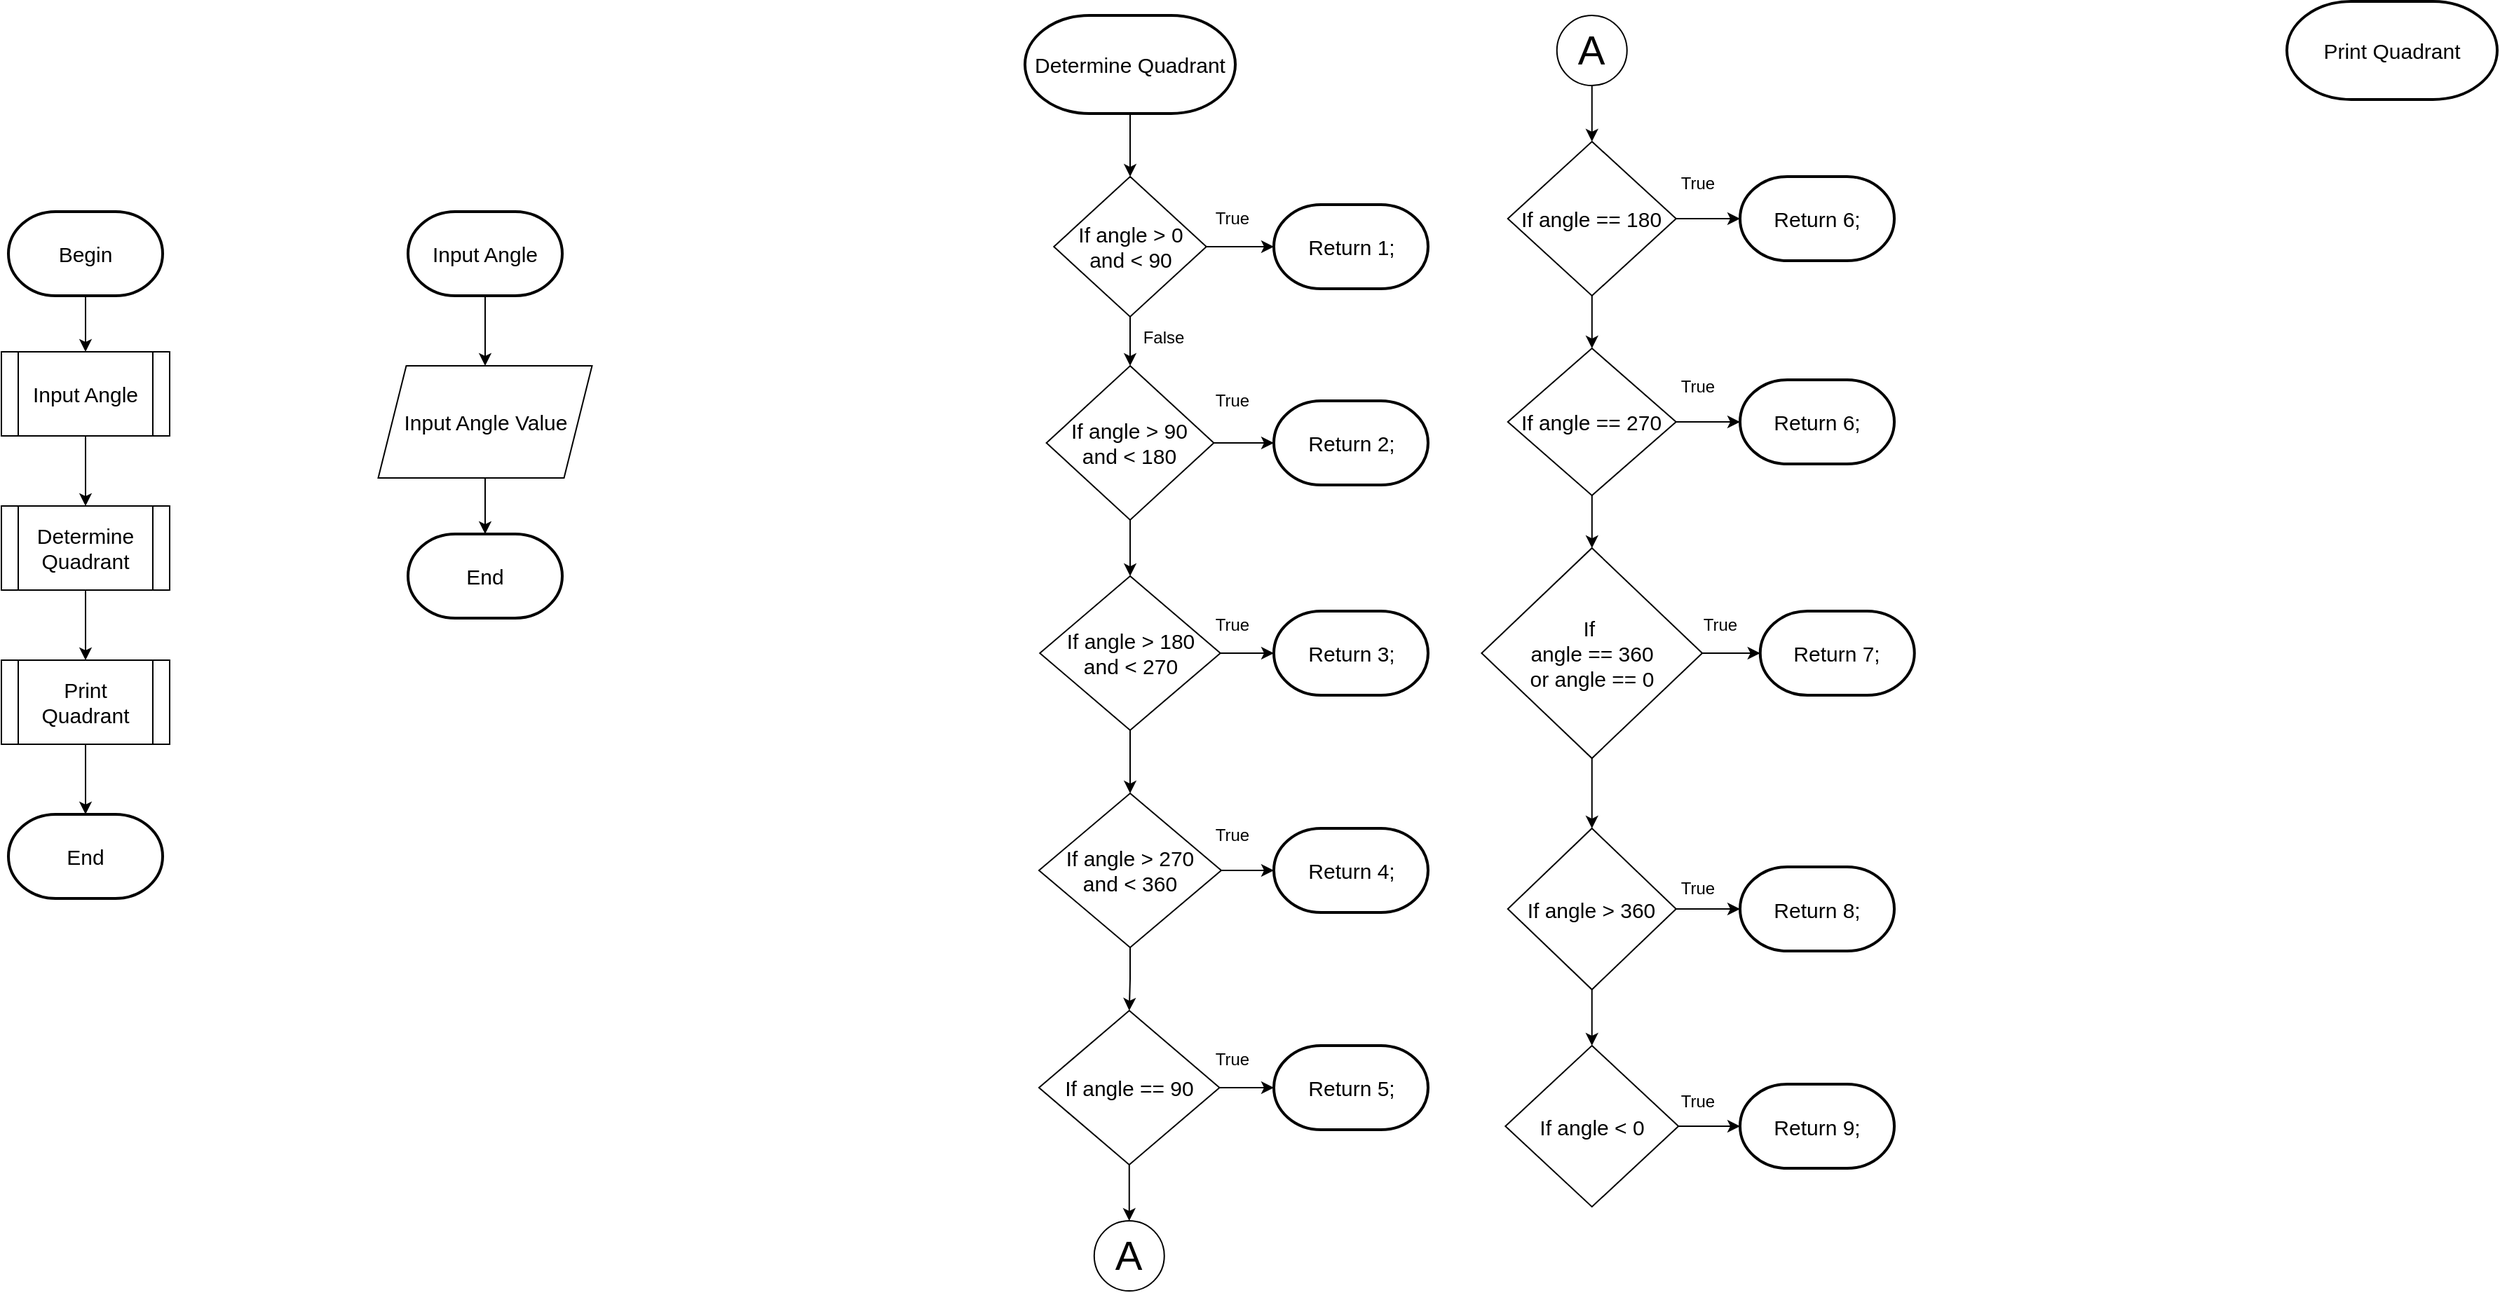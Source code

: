 <mxfile version="22.1.11" type="github">
  <diagram name="Page-1" id="Y4ryhkpG_AHfO9X048Ey">
    <mxGraphModel dx="1924" dy="1009" grid="1" gridSize="10" guides="1" tooltips="1" connect="1" arrows="1" fold="1" page="1" pageScale="1" pageWidth="850" pageHeight="1100" math="0" shadow="0">
      <root>
        <mxCell id="0" />
        <mxCell id="1" parent="0" />
        <mxCell id="E4zsXZmkOVkVNq37EfI2-8" value="" style="edgeStyle=orthogonalEdgeStyle;rounded=0;orthogonalLoop=1;jettySize=auto;html=1;fontSize=15;" edge="1" parent="1" source="lAhAGREo4O89ChrYNIZD-1" target="E4zsXZmkOVkVNq37EfI2-1">
          <mxGeometry relative="1" as="geometry" />
        </mxCell>
        <mxCell id="lAhAGREo4O89ChrYNIZD-1" value="&lt;font style=&quot;font-size: 15px;&quot;&gt;Begin&lt;/font&gt;" style="strokeWidth=2;html=1;shape=mxgraph.flowchart.terminator;whiteSpace=wrap;fontSize=15;" parent="1" vertex="1">
          <mxGeometry x="255" y="200" width="110" height="60" as="geometry" />
        </mxCell>
        <mxCell id="E4zsXZmkOVkVNq37EfI2-7" value="" style="edgeStyle=orthogonalEdgeStyle;rounded=0;orthogonalLoop=1;jettySize=auto;html=1;fontSize=15;" edge="1" parent="1" source="E4zsXZmkOVkVNq37EfI2-1" target="E4zsXZmkOVkVNq37EfI2-2">
          <mxGeometry relative="1" as="geometry" />
        </mxCell>
        <mxCell id="E4zsXZmkOVkVNq37EfI2-1" value="Input Angle" style="shape=process;whiteSpace=wrap;html=1;backgroundOutline=1;fontSize=15;" vertex="1" parent="1">
          <mxGeometry x="250" y="300" width="120" height="60" as="geometry" />
        </mxCell>
        <mxCell id="E4zsXZmkOVkVNq37EfI2-6" value="" style="edgeStyle=orthogonalEdgeStyle;rounded=0;orthogonalLoop=1;jettySize=auto;html=1;fontSize=15;" edge="1" parent="1" source="E4zsXZmkOVkVNq37EfI2-2" target="E4zsXZmkOVkVNq37EfI2-3">
          <mxGeometry relative="1" as="geometry" />
        </mxCell>
        <mxCell id="E4zsXZmkOVkVNq37EfI2-2" value="Determine Quadrant" style="shape=process;whiteSpace=wrap;html=1;backgroundOutline=1;fontSize=15;" vertex="1" parent="1">
          <mxGeometry x="250" y="410" width="120" height="60" as="geometry" />
        </mxCell>
        <mxCell id="E4zsXZmkOVkVNq37EfI2-5" value="" style="edgeStyle=orthogonalEdgeStyle;rounded=0;orthogonalLoop=1;jettySize=auto;html=1;fontSize=15;" edge="1" parent="1" source="E4zsXZmkOVkVNq37EfI2-3" target="E4zsXZmkOVkVNq37EfI2-4">
          <mxGeometry relative="1" as="geometry" />
        </mxCell>
        <mxCell id="E4zsXZmkOVkVNq37EfI2-3" value="Print Quadrant" style="shape=process;whiteSpace=wrap;html=1;backgroundOutline=1;fontSize=15;" vertex="1" parent="1">
          <mxGeometry x="250" y="520" width="120" height="60" as="geometry" />
        </mxCell>
        <mxCell id="E4zsXZmkOVkVNq37EfI2-4" value="&lt;font style=&quot;font-size: 15px;&quot;&gt;End&lt;/font&gt;" style="strokeWidth=2;html=1;shape=mxgraph.flowchart.terminator;whiteSpace=wrap;fontSize=15;" vertex="1" parent="1">
          <mxGeometry x="255" y="630" width="110" height="60" as="geometry" />
        </mxCell>
        <mxCell id="E4zsXZmkOVkVNq37EfI2-13" value="" style="edgeStyle=orthogonalEdgeStyle;rounded=0;orthogonalLoop=1;jettySize=auto;html=1;entryX=0.5;entryY=0;entryDx=0;entryDy=0;fontSize=15;" edge="1" parent="1" source="E4zsXZmkOVkVNq37EfI2-9" target="E4zsXZmkOVkVNq37EfI2-10">
          <mxGeometry relative="1" as="geometry" />
        </mxCell>
        <mxCell id="E4zsXZmkOVkVNq37EfI2-9" value="&lt;font style=&quot;font-size: 15px;&quot;&gt;Input Angle&lt;/font&gt;" style="strokeWidth=2;html=1;shape=mxgraph.flowchart.terminator;whiteSpace=wrap;fontSize=15;" vertex="1" parent="1">
          <mxGeometry x="540" y="200" width="110" height="60" as="geometry" />
        </mxCell>
        <mxCell id="E4zsXZmkOVkVNq37EfI2-10" value="Input Angle Value" style="shape=parallelogram;perimeter=parallelogramPerimeter;whiteSpace=wrap;html=1;fixedSize=1;fontSize=15;" vertex="1" parent="1">
          <mxGeometry x="518.75" y="310" width="152.5" height="80" as="geometry" />
        </mxCell>
        <mxCell id="E4zsXZmkOVkVNq37EfI2-11" value="&lt;font style=&quot;font-size: 15px;&quot;&gt;End&lt;/font&gt;" style="strokeWidth=2;html=1;shape=mxgraph.flowchart.terminator;whiteSpace=wrap;fontSize=15;" vertex="1" parent="1">
          <mxGeometry x="540" y="430" width="110" height="60" as="geometry" />
        </mxCell>
        <mxCell id="E4zsXZmkOVkVNq37EfI2-12" style="edgeStyle=orthogonalEdgeStyle;rounded=0;orthogonalLoop=1;jettySize=auto;html=1;exitX=0.5;exitY=1;exitDx=0;exitDy=0;entryX=0.5;entryY=0;entryDx=0;entryDy=0;entryPerimeter=0;fontSize=15;" edge="1" parent="1" source="E4zsXZmkOVkVNq37EfI2-10" target="E4zsXZmkOVkVNq37EfI2-11">
          <mxGeometry relative="1" as="geometry" />
        </mxCell>
        <mxCell id="E4zsXZmkOVkVNq37EfI2-16" value="" style="edgeStyle=orthogonalEdgeStyle;rounded=0;orthogonalLoop=1;jettySize=auto;html=1;" edge="1" parent="1" source="E4zsXZmkOVkVNq37EfI2-14" target="E4zsXZmkOVkVNq37EfI2-15">
          <mxGeometry relative="1" as="geometry" />
        </mxCell>
        <mxCell id="E4zsXZmkOVkVNq37EfI2-14" value="&lt;font style=&quot;font-size: 15px;&quot;&gt;Determine Quadrant&lt;/font&gt;" style="strokeWidth=2;html=1;shape=mxgraph.flowchart.terminator;whiteSpace=wrap;" vertex="1" parent="1">
          <mxGeometry x="980.01" y="60" width="150" height="70" as="geometry" />
        </mxCell>
        <mxCell id="E4zsXZmkOVkVNq37EfI2-18" value="" style="edgeStyle=orthogonalEdgeStyle;rounded=0;orthogonalLoop=1;jettySize=auto;html=1;" edge="1" parent="1" source="E4zsXZmkOVkVNq37EfI2-15" target="E4zsXZmkOVkVNq37EfI2-19">
          <mxGeometry relative="1" as="geometry">
            <mxPoint x="1220" y="230" as="targetPoint" />
          </mxGeometry>
        </mxCell>
        <mxCell id="E4zsXZmkOVkVNq37EfI2-21" value="" style="edgeStyle=orthogonalEdgeStyle;rounded=0;orthogonalLoop=1;jettySize=auto;html=1;" edge="1" parent="1" source="E4zsXZmkOVkVNq37EfI2-15" target="E4zsXZmkOVkVNq37EfI2-20">
          <mxGeometry relative="1" as="geometry" />
        </mxCell>
        <mxCell id="E4zsXZmkOVkVNq37EfI2-15" value="&lt;font style=&quot;font-size: 15px;&quot;&gt;If angle &amp;gt; 0 &lt;br&gt;and &amp;lt; 90&lt;/font&gt;" style="rhombus;whiteSpace=wrap;html=1;" vertex="1" parent="1">
          <mxGeometry x="1000.63" y="175" width="108.75" height="100" as="geometry" />
        </mxCell>
        <mxCell id="E4zsXZmkOVkVNq37EfI2-19" value="&lt;span style=&quot;font-size: 15px;&quot;&gt;Return 1;&lt;/span&gt;" style="strokeWidth=2;html=1;shape=mxgraph.flowchart.terminator;whiteSpace=wrap;" vertex="1" parent="1">
          <mxGeometry x="1157.5" y="195" width="110" height="60" as="geometry" />
        </mxCell>
        <mxCell id="E4zsXZmkOVkVNq37EfI2-23" value="" style="edgeStyle=orthogonalEdgeStyle;rounded=0;orthogonalLoop=1;jettySize=auto;html=1;entryX=0;entryY=0.5;entryDx=0;entryDy=0;entryPerimeter=0;" edge="1" parent="1" source="E4zsXZmkOVkVNq37EfI2-20" target="E4zsXZmkOVkVNq37EfI2-22">
          <mxGeometry relative="1" as="geometry">
            <mxPoint x="1188.75" y="415" as="targetPoint" />
          </mxGeometry>
        </mxCell>
        <mxCell id="E4zsXZmkOVkVNq37EfI2-26" value="" style="edgeStyle=orthogonalEdgeStyle;rounded=0;orthogonalLoop=1;jettySize=auto;html=1;" edge="1" parent="1" source="E4zsXZmkOVkVNq37EfI2-20" target="E4zsXZmkOVkVNq37EfI2-24">
          <mxGeometry relative="1" as="geometry" />
        </mxCell>
        <mxCell id="E4zsXZmkOVkVNq37EfI2-20" value="&lt;font style=&quot;font-size: 15px;&quot;&gt;If angle &amp;gt; 90 &lt;br&gt;and &amp;lt; 180&lt;/font&gt;" style="rhombus;whiteSpace=wrap;html=1;" vertex="1" parent="1">
          <mxGeometry x="995.33" y="310" width="119.37" height="110" as="geometry" />
        </mxCell>
        <mxCell id="E4zsXZmkOVkVNq37EfI2-22" value="&lt;span style=&quot;font-size: 15px;&quot;&gt;Return 2;&lt;/span&gt;" style="strokeWidth=2;html=1;shape=mxgraph.flowchart.terminator;whiteSpace=wrap;" vertex="1" parent="1">
          <mxGeometry x="1157.5" y="335" width="110" height="60" as="geometry" />
        </mxCell>
        <mxCell id="E4zsXZmkOVkVNq37EfI2-27" value="" style="edgeStyle=orthogonalEdgeStyle;rounded=0;orthogonalLoop=1;jettySize=auto;html=1;" edge="1" parent="1" source="E4zsXZmkOVkVNq37EfI2-24" target="E4zsXZmkOVkVNq37EfI2-25">
          <mxGeometry relative="1" as="geometry" />
        </mxCell>
        <mxCell id="E4zsXZmkOVkVNq37EfI2-30" value="" style="edgeStyle=orthogonalEdgeStyle;rounded=0;orthogonalLoop=1;jettySize=auto;html=1;" edge="1" parent="1" source="E4zsXZmkOVkVNq37EfI2-24" target="E4zsXZmkOVkVNq37EfI2-28">
          <mxGeometry relative="1" as="geometry" />
        </mxCell>
        <mxCell id="E4zsXZmkOVkVNq37EfI2-24" value="&lt;font style=&quot;font-size: 15px;&quot;&gt;If angle &amp;gt; 180&lt;br&gt;and &amp;lt; 270&lt;/font&gt;" style="rhombus;whiteSpace=wrap;html=1;" vertex="1" parent="1">
          <mxGeometry x="990.63" y="460" width="128.75" height="110" as="geometry" />
        </mxCell>
        <mxCell id="E4zsXZmkOVkVNq37EfI2-31" value="" style="edgeStyle=orthogonalEdgeStyle;rounded=0;orthogonalLoop=1;jettySize=auto;html=1;" edge="1" parent="1" source="E4zsXZmkOVkVNq37EfI2-25" target="E4zsXZmkOVkVNq37EfI2-29">
          <mxGeometry relative="1" as="geometry" />
        </mxCell>
        <mxCell id="E4zsXZmkOVkVNq37EfI2-33" value="" style="edgeStyle=orthogonalEdgeStyle;rounded=0;orthogonalLoop=1;jettySize=auto;html=1;entryX=0.5;entryY=0;entryDx=0;entryDy=0;" edge="1" parent="1" source="E4zsXZmkOVkVNq37EfI2-25" target="E4zsXZmkOVkVNq37EfI2-35">
          <mxGeometry relative="1" as="geometry">
            <mxPoint x="1053.75" y="870" as="targetPoint" />
          </mxGeometry>
        </mxCell>
        <mxCell id="E4zsXZmkOVkVNq37EfI2-25" value="&lt;font style=&quot;font-size: 15px;&quot;&gt;If angle &amp;gt; 270 &lt;br&gt;and &amp;lt; 360&lt;/font&gt;" style="rhombus;whiteSpace=wrap;html=1;" vertex="1" parent="1">
          <mxGeometry x="990.01" y="615" width="130" height="110" as="geometry" />
        </mxCell>
        <mxCell id="E4zsXZmkOVkVNq37EfI2-28" value="&lt;span style=&quot;font-size: 15px;&quot;&gt;Return 3;&lt;/span&gt;" style="strokeWidth=2;html=1;shape=mxgraph.flowchart.terminator;whiteSpace=wrap;" vertex="1" parent="1">
          <mxGeometry x="1157.5" y="485" width="110" height="60" as="geometry" />
        </mxCell>
        <mxCell id="E4zsXZmkOVkVNq37EfI2-29" value="&lt;span style=&quot;font-size: 15px;&quot;&gt;Return 4;&lt;/span&gt;" style="strokeWidth=2;html=1;shape=mxgraph.flowchart.terminator;whiteSpace=wrap;" vertex="1" parent="1">
          <mxGeometry x="1157.5" y="640" width="110" height="60" as="geometry" />
        </mxCell>
        <mxCell id="E4zsXZmkOVkVNq37EfI2-34" value="&lt;font style=&quot;font-size: 29px;&quot;&gt;A&lt;/font&gt;" style="ellipse;whiteSpace=wrap;html=1;aspect=fixed;" vertex="1" parent="1">
          <mxGeometry x="1029.38" y="920" width="50" height="50" as="geometry" />
        </mxCell>
        <mxCell id="E4zsXZmkOVkVNq37EfI2-38" value="" style="edgeStyle=orthogonalEdgeStyle;rounded=0;orthogonalLoop=1;jettySize=auto;html=1;" edge="1" parent="1" source="E4zsXZmkOVkVNq37EfI2-35" target="E4zsXZmkOVkVNq37EfI2-34">
          <mxGeometry relative="1" as="geometry" />
        </mxCell>
        <mxCell id="E4zsXZmkOVkVNq37EfI2-42" value="" style="edgeStyle=orthogonalEdgeStyle;rounded=0;orthogonalLoop=1;jettySize=auto;html=1;" edge="1" parent="1" source="E4zsXZmkOVkVNq37EfI2-35" target="E4zsXZmkOVkVNq37EfI2-41">
          <mxGeometry relative="1" as="geometry" />
        </mxCell>
        <mxCell id="E4zsXZmkOVkVNq37EfI2-35" value="&lt;font style=&quot;font-size: 15px;&quot;&gt;If angle == 90&lt;/font&gt;" style="rhombus;whiteSpace=wrap;html=1;" vertex="1" parent="1">
          <mxGeometry x="990.01" y="770" width="128.75" height="110" as="geometry" />
        </mxCell>
        <mxCell id="E4zsXZmkOVkVNq37EfI2-41" value="&lt;span style=&quot;font-size: 15px;&quot;&gt;Return 5;&lt;/span&gt;" style="strokeWidth=2;html=1;shape=mxgraph.flowchart.terminator;whiteSpace=wrap;" vertex="1" parent="1">
          <mxGeometry x="1157.5" y="795" width="110" height="60" as="geometry" />
        </mxCell>
        <mxCell id="E4zsXZmkOVkVNq37EfI2-46" value="" style="edgeStyle=orthogonalEdgeStyle;rounded=0;orthogonalLoop=1;jettySize=auto;html=1;" edge="1" parent="1" source="E4zsXZmkOVkVNq37EfI2-44" target="E4zsXZmkOVkVNq37EfI2-45">
          <mxGeometry relative="1" as="geometry" />
        </mxCell>
        <mxCell id="E4zsXZmkOVkVNq37EfI2-44" value="&lt;font style=&quot;font-size: 29px;&quot;&gt;A&lt;/font&gt;" style="ellipse;whiteSpace=wrap;html=1;aspect=fixed;" vertex="1" parent="1">
          <mxGeometry x="1359.38" y="60" width="50" height="50" as="geometry" />
        </mxCell>
        <mxCell id="E4zsXZmkOVkVNq37EfI2-48" value="" style="edgeStyle=orthogonalEdgeStyle;rounded=0;orthogonalLoop=1;jettySize=auto;html=1;" edge="1" parent="1" source="E4zsXZmkOVkVNq37EfI2-45" target="E4zsXZmkOVkVNq37EfI2-47">
          <mxGeometry relative="1" as="geometry" />
        </mxCell>
        <mxCell id="E4zsXZmkOVkVNq37EfI2-55" value="" style="edgeStyle=orthogonalEdgeStyle;rounded=0;orthogonalLoop=1;jettySize=auto;html=1;" edge="1" parent="1" source="E4zsXZmkOVkVNq37EfI2-45" target="E4zsXZmkOVkVNq37EfI2-52">
          <mxGeometry relative="1" as="geometry" />
        </mxCell>
        <mxCell id="E4zsXZmkOVkVNq37EfI2-45" value="&lt;font style=&quot;font-size: 15px;&quot;&gt;If angle == 180&lt;br&gt;&lt;/font&gt;" style="rhombus;whiteSpace=wrap;html=1;" vertex="1" parent="1">
          <mxGeometry x="1324.38" y="150" width="120" height="110" as="geometry" />
        </mxCell>
        <mxCell id="E4zsXZmkOVkVNq37EfI2-47" value="&lt;span style=&quot;font-size: 15px;&quot;&gt;Return 6;&lt;/span&gt;" style="strokeWidth=2;html=1;shape=mxgraph.flowchart.terminator;whiteSpace=wrap;" vertex="1" parent="1">
          <mxGeometry x="1490" y="175" width="110" height="60" as="geometry" />
        </mxCell>
        <mxCell id="E4zsXZmkOVkVNq37EfI2-57" value="" style="edgeStyle=orthogonalEdgeStyle;rounded=0;orthogonalLoop=1;jettySize=auto;html=1;entryX=0.5;entryY=0;entryDx=0;entryDy=0;" edge="1" parent="1" source="E4zsXZmkOVkVNq37EfI2-50" target="E4zsXZmkOVkVNq37EfI2-59">
          <mxGeometry relative="1" as="geometry">
            <mxPoint x="1370" y="780" as="targetPoint" />
          </mxGeometry>
        </mxCell>
        <mxCell id="E4zsXZmkOVkVNq37EfI2-67" value="" style="edgeStyle=orthogonalEdgeStyle;rounded=0;orthogonalLoop=1;jettySize=auto;html=1;" edge="1" parent="1" source="E4zsXZmkOVkVNq37EfI2-50" target="E4zsXZmkOVkVNq37EfI2-62">
          <mxGeometry relative="1" as="geometry" />
        </mxCell>
        <mxCell id="E4zsXZmkOVkVNq37EfI2-50" value="&lt;font style=&quot;font-size: 15px;&quot;&gt;If angle &amp;gt; 360&lt;br&gt;&lt;/font&gt;" style="rhombus;whiteSpace=wrap;html=1;" vertex="1" parent="1">
          <mxGeometry x="1324.37" y="640" width="120" height="115" as="geometry" />
        </mxCell>
        <mxCell id="E4zsXZmkOVkVNq37EfI2-56" value="" style="edgeStyle=orthogonalEdgeStyle;rounded=0;orthogonalLoop=1;jettySize=auto;html=1;" edge="1" parent="1" source="E4zsXZmkOVkVNq37EfI2-51" target="E4zsXZmkOVkVNq37EfI2-50">
          <mxGeometry relative="1" as="geometry" />
        </mxCell>
        <mxCell id="E4zsXZmkOVkVNq37EfI2-66" value="" style="edgeStyle=orthogonalEdgeStyle;rounded=0;orthogonalLoop=1;jettySize=auto;html=1;" edge="1" parent="1" source="E4zsXZmkOVkVNq37EfI2-51" target="E4zsXZmkOVkVNq37EfI2-61">
          <mxGeometry relative="1" as="geometry" />
        </mxCell>
        <mxCell id="E4zsXZmkOVkVNq37EfI2-51" value="&lt;font style=&quot;font-size: 15px;&quot;&gt;If&amp;nbsp;&lt;br&gt;angle == 360&lt;br&gt;or angle == 0&lt;br&gt;&lt;/font&gt;" style="rhombus;whiteSpace=wrap;html=1;" vertex="1" parent="1">
          <mxGeometry x="1305.7" y="440" width="157.35" height="150" as="geometry" />
        </mxCell>
        <mxCell id="E4zsXZmkOVkVNq37EfI2-54" value="" style="edgeStyle=orthogonalEdgeStyle;rounded=0;orthogonalLoop=1;jettySize=auto;html=1;" edge="1" parent="1" source="E4zsXZmkOVkVNq37EfI2-52" target="E4zsXZmkOVkVNq37EfI2-51">
          <mxGeometry relative="1" as="geometry" />
        </mxCell>
        <mxCell id="E4zsXZmkOVkVNq37EfI2-65" value="" style="edgeStyle=orthogonalEdgeStyle;rounded=0;orthogonalLoop=1;jettySize=auto;html=1;" edge="1" parent="1" source="E4zsXZmkOVkVNq37EfI2-52" target="E4zsXZmkOVkVNq37EfI2-64">
          <mxGeometry relative="1" as="geometry" />
        </mxCell>
        <mxCell id="E4zsXZmkOVkVNq37EfI2-52" value="&lt;font style=&quot;font-size: 15px;&quot;&gt;If angle == 270&lt;br&gt;&lt;/font&gt;" style="rhombus;whiteSpace=wrap;html=1;" vertex="1" parent="1">
          <mxGeometry x="1324.38" y="297.5" width="119.99" height="105" as="geometry" />
        </mxCell>
        <mxCell id="E4zsXZmkOVkVNq37EfI2-68" value="" style="edgeStyle=orthogonalEdgeStyle;rounded=0;orthogonalLoop=1;jettySize=auto;html=1;" edge="1" parent="1" source="E4zsXZmkOVkVNq37EfI2-59" target="E4zsXZmkOVkVNq37EfI2-63">
          <mxGeometry relative="1" as="geometry" />
        </mxCell>
        <mxCell id="E4zsXZmkOVkVNq37EfI2-59" value="&lt;font style=&quot;font-size: 15px;&quot;&gt;If angle &amp;lt; 0&lt;br&gt;&lt;/font&gt;" style="rhombus;whiteSpace=wrap;html=1;" vertex="1" parent="1">
          <mxGeometry x="1322.65" y="795" width="123.43" height="115" as="geometry" />
        </mxCell>
        <mxCell id="E4zsXZmkOVkVNq37EfI2-61" value="&lt;span style=&quot;font-size: 15px;&quot;&gt;Return 7;&lt;/span&gt;" style="strokeWidth=2;html=1;shape=mxgraph.flowchart.terminator;whiteSpace=wrap;" vertex="1" parent="1">
          <mxGeometry x="1504.37" y="485" width="110" height="60" as="geometry" />
        </mxCell>
        <mxCell id="E4zsXZmkOVkVNq37EfI2-62" value="&lt;span style=&quot;font-size: 15px;&quot;&gt;Return 8;&lt;/span&gt;" style="strokeWidth=2;html=1;shape=mxgraph.flowchart.terminator;whiteSpace=wrap;" vertex="1" parent="1">
          <mxGeometry x="1490" y="667.5" width="110" height="60" as="geometry" />
        </mxCell>
        <mxCell id="E4zsXZmkOVkVNq37EfI2-63" value="&lt;span style=&quot;font-size: 15px;&quot;&gt;Return 9;&lt;/span&gt;" style="strokeWidth=2;html=1;shape=mxgraph.flowchart.terminator;whiteSpace=wrap;" vertex="1" parent="1">
          <mxGeometry x="1490" y="822.5" width="110" height="60" as="geometry" />
        </mxCell>
        <mxCell id="E4zsXZmkOVkVNq37EfI2-64" value="&lt;span style=&quot;font-size: 15px;&quot;&gt;Return 6;&lt;/span&gt;" style="strokeWidth=2;html=1;shape=mxgraph.flowchart.terminator;whiteSpace=wrap;" vertex="1" parent="1">
          <mxGeometry x="1490" y="320" width="110" height="60" as="geometry" />
        </mxCell>
        <mxCell id="E4zsXZmkOVkVNq37EfI2-69" value="True" style="text;html=1;strokeColor=none;fillColor=none;align=center;verticalAlign=middle;whiteSpace=wrap;rounded=0;" vertex="1" parent="1">
          <mxGeometry x="1097.5" y="190" width="60" height="30" as="geometry" />
        </mxCell>
        <mxCell id="E4zsXZmkOVkVNq37EfI2-70" value="True" style="text;html=1;strokeColor=none;fillColor=none;align=center;verticalAlign=middle;whiteSpace=wrap;rounded=0;" vertex="1" parent="1">
          <mxGeometry x="1097.5" y="320" width="60" height="30" as="geometry" />
        </mxCell>
        <mxCell id="E4zsXZmkOVkVNq37EfI2-71" value="True" style="text;html=1;strokeColor=none;fillColor=none;align=center;verticalAlign=middle;whiteSpace=wrap;rounded=0;" vertex="1" parent="1">
          <mxGeometry x="1097.5" y="480" width="60" height="30" as="geometry" />
        </mxCell>
        <mxCell id="E4zsXZmkOVkVNq37EfI2-72" value="True" style="text;html=1;strokeColor=none;fillColor=none;align=center;verticalAlign=middle;whiteSpace=wrap;rounded=0;" vertex="1" parent="1">
          <mxGeometry x="1097.5" y="630" width="60" height="30" as="geometry" />
        </mxCell>
        <mxCell id="E4zsXZmkOVkVNq37EfI2-73" value="True" style="text;html=1;strokeColor=none;fillColor=none;align=center;verticalAlign=middle;whiteSpace=wrap;rounded=0;" vertex="1" parent="1">
          <mxGeometry x="1430" y="165" width="60" height="30" as="geometry" />
        </mxCell>
        <mxCell id="E4zsXZmkOVkVNq37EfI2-74" value="True" style="text;html=1;strokeColor=none;fillColor=none;align=center;verticalAlign=middle;whiteSpace=wrap;rounded=0;" vertex="1" parent="1">
          <mxGeometry x="1097.5" y="790" width="60" height="30" as="geometry" />
        </mxCell>
        <mxCell id="E4zsXZmkOVkVNq37EfI2-75" value="True" style="text;html=1;strokeColor=none;fillColor=none;align=center;verticalAlign=middle;whiteSpace=wrap;rounded=0;" vertex="1" parent="1">
          <mxGeometry x="1446.08" y="480" width="60" height="30" as="geometry" />
        </mxCell>
        <mxCell id="E4zsXZmkOVkVNq37EfI2-76" value="True" style="text;html=1;strokeColor=none;fillColor=none;align=center;verticalAlign=middle;whiteSpace=wrap;rounded=0;" vertex="1" parent="1">
          <mxGeometry x="1430" y="310" width="60" height="30" as="geometry" />
        </mxCell>
        <mxCell id="E4zsXZmkOVkVNq37EfI2-77" value="True" style="text;html=1;strokeColor=none;fillColor=none;align=center;verticalAlign=middle;whiteSpace=wrap;rounded=0;" vertex="1" parent="1">
          <mxGeometry x="1430" y="820" width="60" height="30" as="geometry" />
        </mxCell>
        <mxCell id="E4zsXZmkOVkVNq37EfI2-78" value="True" style="text;html=1;strokeColor=none;fillColor=none;align=center;verticalAlign=middle;whiteSpace=wrap;rounded=0;" vertex="1" parent="1">
          <mxGeometry x="1430" y="667.5" width="60" height="30" as="geometry" />
        </mxCell>
        <mxCell id="E4zsXZmkOVkVNq37EfI2-79" value="False" style="text;html=1;strokeColor=none;fillColor=none;align=center;verticalAlign=middle;whiteSpace=wrap;rounded=0;" vertex="1" parent="1">
          <mxGeometry x="1049.38" y="275" width="60" height="30" as="geometry" />
        </mxCell>
        <mxCell id="E4zsXZmkOVkVNq37EfI2-80" value="&lt;font style=&quot;font-size: 15px;&quot;&gt;Print Quadrant&lt;/font&gt;" style="strokeWidth=2;html=1;shape=mxgraph.flowchart.terminator;whiteSpace=wrap;" vertex="1" parent="1">
          <mxGeometry x="1880" y="50" width="150" height="70" as="geometry" />
        </mxCell>
      </root>
    </mxGraphModel>
  </diagram>
</mxfile>

